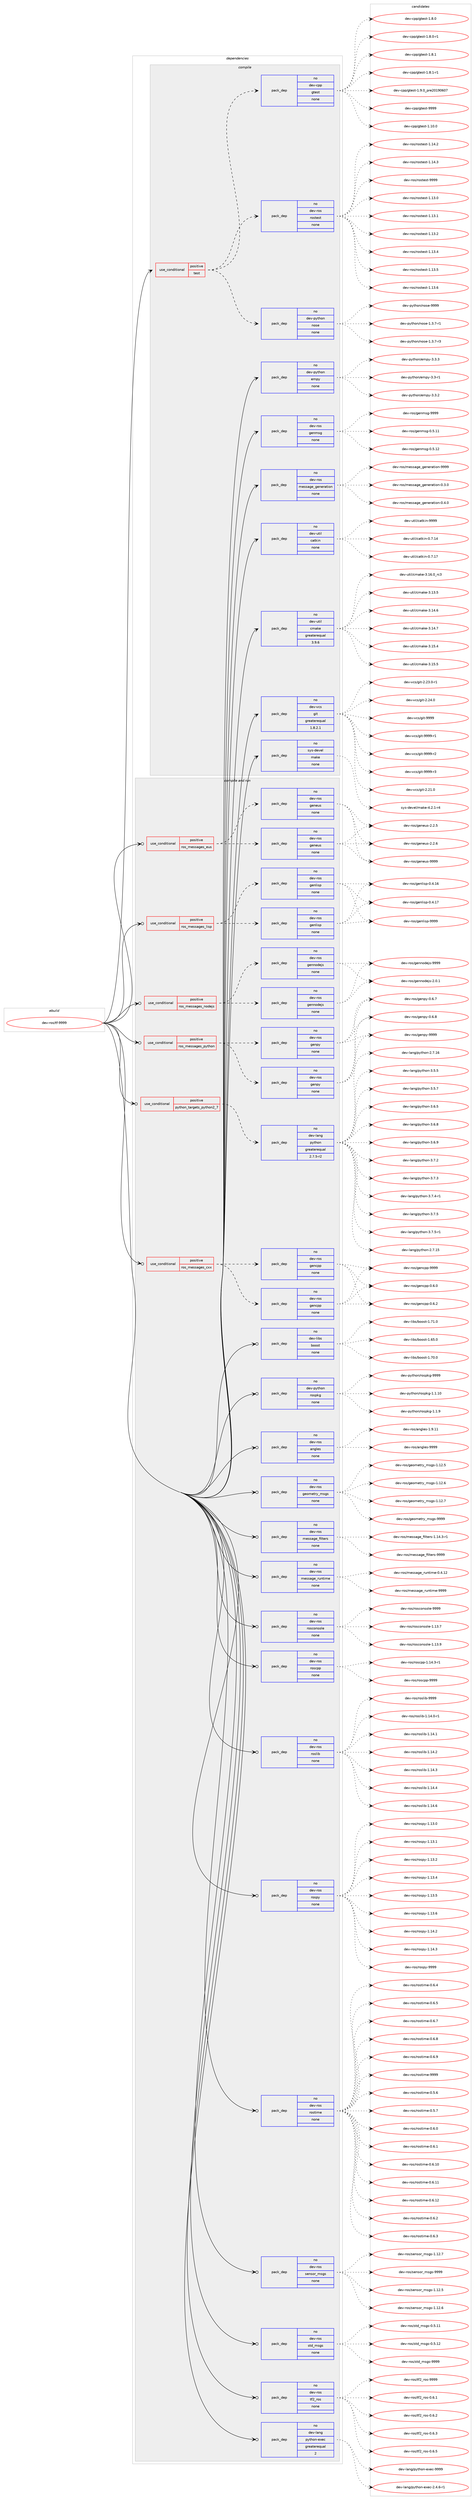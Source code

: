 digraph prolog {

# *************
# Graph options
# *************

newrank=true;
concentrate=true;
compound=true;
graph [rankdir=LR,fontname=Helvetica,fontsize=10,ranksep=1.5];#, ranksep=2.5, nodesep=0.2];
edge  [arrowhead=vee];
node  [fontname=Helvetica,fontsize=10];

# **********
# The ebuild
# **********

subgraph cluster_leftcol {
color=gray;
rank=same;
label=<<i>ebuild</i>>;
id [label="dev-ros/tf-9999", color=red, width=4, href="../dev-ros/tf-9999.svg"];
}

# ****************
# The dependencies
# ****************

subgraph cluster_midcol {
color=gray;
label=<<i>dependencies</i>>;
subgraph cluster_compile {
fillcolor="#eeeeee";
style=filled;
label=<<i>compile</i>>;
subgraph cond156182 {
dependency670757 [label=<<TABLE BORDER="0" CELLBORDER="1" CELLSPACING="0" CELLPADDING="4"><TR><TD ROWSPAN="3" CELLPADDING="10">use_conditional</TD></TR><TR><TD>positive</TD></TR><TR><TD>test</TD></TR></TABLE>>, shape=none, color=red];
subgraph pack502669 {
dependency670758 [label=<<TABLE BORDER="0" CELLBORDER="1" CELLSPACING="0" CELLPADDING="4" WIDTH="220"><TR><TD ROWSPAN="6" CELLPADDING="30">pack_dep</TD></TR><TR><TD WIDTH="110">no</TD></TR><TR><TD>dev-ros</TD></TR><TR><TD>rostest</TD></TR><TR><TD>none</TD></TR><TR><TD></TD></TR></TABLE>>, shape=none, color=blue];
}
dependency670757:e -> dependency670758:w [weight=20,style="dashed",arrowhead="vee"];
subgraph pack502670 {
dependency670759 [label=<<TABLE BORDER="0" CELLBORDER="1" CELLSPACING="0" CELLPADDING="4" WIDTH="220"><TR><TD ROWSPAN="6" CELLPADDING="30">pack_dep</TD></TR><TR><TD WIDTH="110">no</TD></TR><TR><TD>dev-cpp</TD></TR><TR><TD>gtest</TD></TR><TR><TD>none</TD></TR><TR><TD></TD></TR></TABLE>>, shape=none, color=blue];
}
dependency670757:e -> dependency670759:w [weight=20,style="dashed",arrowhead="vee"];
subgraph pack502671 {
dependency670760 [label=<<TABLE BORDER="0" CELLBORDER="1" CELLSPACING="0" CELLPADDING="4" WIDTH="220"><TR><TD ROWSPAN="6" CELLPADDING="30">pack_dep</TD></TR><TR><TD WIDTH="110">no</TD></TR><TR><TD>dev-python</TD></TR><TR><TD>nose</TD></TR><TR><TD>none</TD></TR><TR><TD></TD></TR></TABLE>>, shape=none, color=blue];
}
dependency670757:e -> dependency670760:w [weight=20,style="dashed",arrowhead="vee"];
}
id:e -> dependency670757:w [weight=20,style="solid",arrowhead="vee"];
subgraph pack502672 {
dependency670761 [label=<<TABLE BORDER="0" CELLBORDER="1" CELLSPACING="0" CELLPADDING="4" WIDTH="220"><TR><TD ROWSPAN="6" CELLPADDING="30">pack_dep</TD></TR><TR><TD WIDTH="110">no</TD></TR><TR><TD>dev-python</TD></TR><TR><TD>empy</TD></TR><TR><TD>none</TD></TR><TR><TD></TD></TR></TABLE>>, shape=none, color=blue];
}
id:e -> dependency670761:w [weight=20,style="solid",arrowhead="vee"];
subgraph pack502673 {
dependency670762 [label=<<TABLE BORDER="0" CELLBORDER="1" CELLSPACING="0" CELLPADDING="4" WIDTH="220"><TR><TD ROWSPAN="6" CELLPADDING="30">pack_dep</TD></TR><TR><TD WIDTH="110">no</TD></TR><TR><TD>dev-ros</TD></TR><TR><TD>genmsg</TD></TR><TR><TD>none</TD></TR><TR><TD></TD></TR></TABLE>>, shape=none, color=blue];
}
id:e -> dependency670762:w [weight=20,style="solid",arrowhead="vee"];
subgraph pack502674 {
dependency670763 [label=<<TABLE BORDER="0" CELLBORDER="1" CELLSPACING="0" CELLPADDING="4" WIDTH="220"><TR><TD ROWSPAN="6" CELLPADDING="30">pack_dep</TD></TR><TR><TD WIDTH="110">no</TD></TR><TR><TD>dev-ros</TD></TR><TR><TD>message_generation</TD></TR><TR><TD>none</TD></TR><TR><TD></TD></TR></TABLE>>, shape=none, color=blue];
}
id:e -> dependency670763:w [weight=20,style="solid",arrowhead="vee"];
subgraph pack502675 {
dependency670764 [label=<<TABLE BORDER="0" CELLBORDER="1" CELLSPACING="0" CELLPADDING="4" WIDTH="220"><TR><TD ROWSPAN="6" CELLPADDING="30">pack_dep</TD></TR><TR><TD WIDTH="110">no</TD></TR><TR><TD>dev-util</TD></TR><TR><TD>catkin</TD></TR><TR><TD>none</TD></TR><TR><TD></TD></TR></TABLE>>, shape=none, color=blue];
}
id:e -> dependency670764:w [weight=20,style="solid",arrowhead="vee"];
subgraph pack502676 {
dependency670765 [label=<<TABLE BORDER="0" CELLBORDER="1" CELLSPACING="0" CELLPADDING="4" WIDTH="220"><TR><TD ROWSPAN="6" CELLPADDING="30">pack_dep</TD></TR><TR><TD WIDTH="110">no</TD></TR><TR><TD>dev-util</TD></TR><TR><TD>cmake</TD></TR><TR><TD>greaterequal</TD></TR><TR><TD>3.9.6</TD></TR></TABLE>>, shape=none, color=blue];
}
id:e -> dependency670765:w [weight=20,style="solid",arrowhead="vee"];
subgraph pack502677 {
dependency670766 [label=<<TABLE BORDER="0" CELLBORDER="1" CELLSPACING="0" CELLPADDING="4" WIDTH="220"><TR><TD ROWSPAN="6" CELLPADDING="30">pack_dep</TD></TR><TR><TD WIDTH="110">no</TD></TR><TR><TD>dev-vcs</TD></TR><TR><TD>git</TD></TR><TR><TD>greaterequal</TD></TR><TR><TD>1.8.2.1</TD></TR></TABLE>>, shape=none, color=blue];
}
id:e -> dependency670766:w [weight=20,style="solid",arrowhead="vee"];
subgraph pack502678 {
dependency670767 [label=<<TABLE BORDER="0" CELLBORDER="1" CELLSPACING="0" CELLPADDING="4" WIDTH="220"><TR><TD ROWSPAN="6" CELLPADDING="30">pack_dep</TD></TR><TR><TD WIDTH="110">no</TD></TR><TR><TD>sys-devel</TD></TR><TR><TD>make</TD></TR><TR><TD>none</TD></TR><TR><TD></TD></TR></TABLE>>, shape=none, color=blue];
}
id:e -> dependency670767:w [weight=20,style="solid",arrowhead="vee"];
}
subgraph cluster_compileandrun {
fillcolor="#eeeeee";
style=filled;
label=<<i>compile and run</i>>;
subgraph cond156183 {
dependency670768 [label=<<TABLE BORDER="0" CELLBORDER="1" CELLSPACING="0" CELLPADDING="4"><TR><TD ROWSPAN="3" CELLPADDING="10">use_conditional</TD></TR><TR><TD>positive</TD></TR><TR><TD>python_targets_python2_7</TD></TR></TABLE>>, shape=none, color=red];
subgraph pack502679 {
dependency670769 [label=<<TABLE BORDER="0" CELLBORDER="1" CELLSPACING="0" CELLPADDING="4" WIDTH="220"><TR><TD ROWSPAN="6" CELLPADDING="30">pack_dep</TD></TR><TR><TD WIDTH="110">no</TD></TR><TR><TD>dev-lang</TD></TR><TR><TD>python</TD></TR><TR><TD>greaterequal</TD></TR><TR><TD>2.7.5-r2</TD></TR></TABLE>>, shape=none, color=blue];
}
dependency670768:e -> dependency670769:w [weight=20,style="dashed",arrowhead="vee"];
}
id:e -> dependency670768:w [weight=20,style="solid",arrowhead="odotvee"];
subgraph cond156184 {
dependency670770 [label=<<TABLE BORDER="0" CELLBORDER="1" CELLSPACING="0" CELLPADDING="4"><TR><TD ROWSPAN="3" CELLPADDING="10">use_conditional</TD></TR><TR><TD>positive</TD></TR><TR><TD>ros_messages_cxx</TD></TR></TABLE>>, shape=none, color=red];
subgraph pack502680 {
dependency670771 [label=<<TABLE BORDER="0" CELLBORDER="1" CELLSPACING="0" CELLPADDING="4" WIDTH="220"><TR><TD ROWSPAN="6" CELLPADDING="30">pack_dep</TD></TR><TR><TD WIDTH="110">no</TD></TR><TR><TD>dev-ros</TD></TR><TR><TD>gencpp</TD></TR><TR><TD>none</TD></TR><TR><TD></TD></TR></TABLE>>, shape=none, color=blue];
}
dependency670770:e -> dependency670771:w [weight=20,style="dashed",arrowhead="vee"];
subgraph pack502681 {
dependency670772 [label=<<TABLE BORDER="0" CELLBORDER="1" CELLSPACING="0" CELLPADDING="4" WIDTH="220"><TR><TD ROWSPAN="6" CELLPADDING="30">pack_dep</TD></TR><TR><TD WIDTH="110">no</TD></TR><TR><TD>dev-ros</TD></TR><TR><TD>gencpp</TD></TR><TR><TD>none</TD></TR><TR><TD></TD></TR></TABLE>>, shape=none, color=blue];
}
dependency670770:e -> dependency670772:w [weight=20,style="dashed",arrowhead="vee"];
}
id:e -> dependency670770:w [weight=20,style="solid",arrowhead="odotvee"];
subgraph cond156185 {
dependency670773 [label=<<TABLE BORDER="0" CELLBORDER="1" CELLSPACING="0" CELLPADDING="4"><TR><TD ROWSPAN="3" CELLPADDING="10">use_conditional</TD></TR><TR><TD>positive</TD></TR><TR><TD>ros_messages_eus</TD></TR></TABLE>>, shape=none, color=red];
subgraph pack502682 {
dependency670774 [label=<<TABLE BORDER="0" CELLBORDER="1" CELLSPACING="0" CELLPADDING="4" WIDTH="220"><TR><TD ROWSPAN="6" CELLPADDING="30">pack_dep</TD></TR><TR><TD WIDTH="110">no</TD></TR><TR><TD>dev-ros</TD></TR><TR><TD>geneus</TD></TR><TR><TD>none</TD></TR><TR><TD></TD></TR></TABLE>>, shape=none, color=blue];
}
dependency670773:e -> dependency670774:w [weight=20,style="dashed",arrowhead="vee"];
subgraph pack502683 {
dependency670775 [label=<<TABLE BORDER="0" CELLBORDER="1" CELLSPACING="0" CELLPADDING="4" WIDTH="220"><TR><TD ROWSPAN="6" CELLPADDING="30">pack_dep</TD></TR><TR><TD WIDTH="110">no</TD></TR><TR><TD>dev-ros</TD></TR><TR><TD>geneus</TD></TR><TR><TD>none</TD></TR><TR><TD></TD></TR></TABLE>>, shape=none, color=blue];
}
dependency670773:e -> dependency670775:w [weight=20,style="dashed",arrowhead="vee"];
}
id:e -> dependency670773:w [weight=20,style="solid",arrowhead="odotvee"];
subgraph cond156186 {
dependency670776 [label=<<TABLE BORDER="0" CELLBORDER="1" CELLSPACING="0" CELLPADDING="4"><TR><TD ROWSPAN="3" CELLPADDING="10">use_conditional</TD></TR><TR><TD>positive</TD></TR><TR><TD>ros_messages_lisp</TD></TR></TABLE>>, shape=none, color=red];
subgraph pack502684 {
dependency670777 [label=<<TABLE BORDER="0" CELLBORDER="1" CELLSPACING="0" CELLPADDING="4" WIDTH="220"><TR><TD ROWSPAN="6" CELLPADDING="30">pack_dep</TD></TR><TR><TD WIDTH="110">no</TD></TR><TR><TD>dev-ros</TD></TR><TR><TD>genlisp</TD></TR><TR><TD>none</TD></TR><TR><TD></TD></TR></TABLE>>, shape=none, color=blue];
}
dependency670776:e -> dependency670777:w [weight=20,style="dashed",arrowhead="vee"];
subgraph pack502685 {
dependency670778 [label=<<TABLE BORDER="0" CELLBORDER="1" CELLSPACING="0" CELLPADDING="4" WIDTH="220"><TR><TD ROWSPAN="6" CELLPADDING="30">pack_dep</TD></TR><TR><TD WIDTH="110">no</TD></TR><TR><TD>dev-ros</TD></TR><TR><TD>genlisp</TD></TR><TR><TD>none</TD></TR><TR><TD></TD></TR></TABLE>>, shape=none, color=blue];
}
dependency670776:e -> dependency670778:w [weight=20,style="dashed",arrowhead="vee"];
}
id:e -> dependency670776:w [weight=20,style="solid",arrowhead="odotvee"];
subgraph cond156187 {
dependency670779 [label=<<TABLE BORDER="0" CELLBORDER="1" CELLSPACING="0" CELLPADDING="4"><TR><TD ROWSPAN="3" CELLPADDING="10">use_conditional</TD></TR><TR><TD>positive</TD></TR><TR><TD>ros_messages_nodejs</TD></TR></TABLE>>, shape=none, color=red];
subgraph pack502686 {
dependency670780 [label=<<TABLE BORDER="0" CELLBORDER="1" CELLSPACING="0" CELLPADDING="4" WIDTH="220"><TR><TD ROWSPAN="6" CELLPADDING="30">pack_dep</TD></TR><TR><TD WIDTH="110">no</TD></TR><TR><TD>dev-ros</TD></TR><TR><TD>gennodejs</TD></TR><TR><TD>none</TD></TR><TR><TD></TD></TR></TABLE>>, shape=none, color=blue];
}
dependency670779:e -> dependency670780:w [weight=20,style="dashed",arrowhead="vee"];
subgraph pack502687 {
dependency670781 [label=<<TABLE BORDER="0" CELLBORDER="1" CELLSPACING="0" CELLPADDING="4" WIDTH="220"><TR><TD ROWSPAN="6" CELLPADDING="30">pack_dep</TD></TR><TR><TD WIDTH="110">no</TD></TR><TR><TD>dev-ros</TD></TR><TR><TD>gennodejs</TD></TR><TR><TD>none</TD></TR><TR><TD></TD></TR></TABLE>>, shape=none, color=blue];
}
dependency670779:e -> dependency670781:w [weight=20,style="dashed",arrowhead="vee"];
}
id:e -> dependency670779:w [weight=20,style="solid",arrowhead="odotvee"];
subgraph cond156188 {
dependency670782 [label=<<TABLE BORDER="0" CELLBORDER="1" CELLSPACING="0" CELLPADDING="4"><TR><TD ROWSPAN="3" CELLPADDING="10">use_conditional</TD></TR><TR><TD>positive</TD></TR><TR><TD>ros_messages_python</TD></TR></TABLE>>, shape=none, color=red];
subgraph pack502688 {
dependency670783 [label=<<TABLE BORDER="0" CELLBORDER="1" CELLSPACING="0" CELLPADDING="4" WIDTH="220"><TR><TD ROWSPAN="6" CELLPADDING="30">pack_dep</TD></TR><TR><TD WIDTH="110">no</TD></TR><TR><TD>dev-ros</TD></TR><TR><TD>genpy</TD></TR><TR><TD>none</TD></TR><TR><TD></TD></TR></TABLE>>, shape=none, color=blue];
}
dependency670782:e -> dependency670783:w [weight=20,style="dashed",arrowhead="vee"];
subgraph pack502689 {
dependency670784 [label=<<TABLE BORDER="0" CELLBORDER="1" CELLSPACING="0" CELLPADDING="4" WIDTH="220"><TR><TD ROWSPAN="6" CELLPADDING="30">pack_dep</TD></TR><TR><TD WIDTH="110">no</TD></TR><TR><TD>dev-ros</TD></TR><TR><TD>genpy</TD></TR><TR><TD>none</TD></TR><TR><TD></TD></TR></TABLE>>, shape=none, color=blue];
}
dependency670782:e -> dependency670784:w [weight=20,style="dashed",arrowhead="vee"];
}
id:e -> dependency670782:w [weight=20,style="solid",arrowhead="odotvee"];
subgraph pack502690 {
dependency670785 [label=<<TABLE BORDER="0" CELLBORDER="1" CELLSPACING="0" CELLPADDING="4" WIDTH="220"><TR><TD ROWSPAN="6" CELLPADDING="30">pack_dep</TD></TR><TR><TD WIDTH="110">no</TD></TR><TR><TD>dev-lang</TD></TR><TR><TD>python-exec</TD></TR><TR><TD>greaterequal</TD></TR><TR><TD>2</TD></TR></TABLE>>, shape=none, color=blue];
}
id:e -> dependency670785:w [weight=20,style="solid",arrowhead="odotvee"];
subgraph pack502691 {
dependency670786 [label=<<TABLE BORDER="0" CELLBORDER="1" CELLSPACING="0" CELLPADDING="4" WIDTH="220"><TR><TD ROWSPAN="6" CELLPADDING="30">pack_dep</TD></TR><TR><TD WIDTH="110">no</TD></TR><TR><TD>dev-libs</TD></TR><TR><TD>boost</TD></TR><TR><TD>none</TD></TR><TR><TD></TD></TR></TABLE>>, shape=none, color=blue];
}
id:e -> dependency670786:w [weight=20,style="solid",arrowhead="odotvee"];
subgraph pack502692 {
dependency670787 [label=<<TABLE BORDER="0" CELLBORDER="1" CELLSPACING="0" CELLPADDING="4" WIDTH="220"><TR><TD ROWSPAN="6" CELLPADDING="30">pack_dep</TD></TR><TR><TD WIDTH="110">no</TD></TR><TR><TD>dev-python</TD></TR><TR><TD>rospkg</TD></TR><TR><TD>none</TD></TR><TR><TD></TD></TR></TABLE>>, shape=none, color=blue];
}
id:e -> dependency670787:w [weight=20,style="solid",arrowhead="odotvee"];
subgraph pack502693 {
dependency670788 [label=<<TABLE BORDER="0" CELLBORDER="1" CELLSPACING="0" CELLPADDING="4" WIDTH="220"><TR><TD ROWSPAN="6" CELLPADDING="30">pack_dep</TD></TR><TR><TD WIDTH="110">no</TD></TR><TR><TD>dev-ros</TD></TR><TR><TD>angles</TD></TR><TR><TD>none</TD></TR><TR><TD></TD></TR></TABLE>>, shape=none, color=blue];
}
id:e -> dependency670788:w [weight=20,style="solid",arrowhead="odotvee"];
subgraph pack502694 {
dependency670789 [label=<<TABLE BORDER="0" CELLBORDER="1" CELLSPACING="0" CELLPADDING="4" WIDTH="220"><TR><TD ROWSPAN="6" CELLPADDING="30">pack_dep</TD></TR><TR><TD WIDTH="110">no</TD></TR><TR><TD>dev-ros</TD></TR><TR><TD>geometry_msgs</TD></TR><TR><TD>none</TD></TR><TR><TD></TD></TR></TABLE>>, shape=none, color=blue];
}
id:e -> dependency670789:w [weight=20,style="solid",arrowhead="odotvee"];
subgraph pack502695 {
dependency670790 [label=<<TABLE BORDER="0" CELLBORDER="1" CELLSPACING="0" CELLPADDING="4" WIDTH="220"><TR><TD ROWSPAN="6" CELLPADDING="30">pack_dep</TD></TR><TR><TD WIDTH="110">no</TD></TR><TR><TD>dev-ros</TD></TR><TR><TD>message_filters</TD></TR><TR><TD>none</TD></TR><TR><TD></TD></TR></TABLE>>, shape=none, color=blue];
}
id:e -> dependency670790:w [weight=20,style="solid",arrowhead="odotvee"];
subgraph pack502696 {
dependency670791 [label=<<TABLE BORDER="0" CELLBORDER="1" CELLSPACING="0" CELLPADDING="4" WIDTH="220"><TR><TD ROWSPAN="6" CELLPADDING="30">pack_dep</TD></TR><TR><TD WIDTH="110">no</TD></TR><TR><TD>dev-ros</TD></TR><TR><TD>message_runtime</TD></TR><TR><TD>none</TD></TR><TR><TD></TD></TR></TABLE>>, shape=none, color=blue];
}
id:e -> dependency670791:w [weight=20,style="solid",arrowhead="odotvee"];
subgraph pack502697 {
dependency670792 [label=<<TABLE BORDER="0" CELLBORDER="1" CELLSPACING="0" CELLPADDING="4" WIDTH="220"><TR><TD ROWSPAN="6" CELLPADDING="30">pack_dep</TD></TR><TR><TD WIDTH="110">no</TD></TR><TR><TD>dev-ros</TD></TR><TR><TD>rosconsole</TD></TR><TR><TD>none</TD></TR><TR><TD></TD></TR></TABLE>>, shape=none, color=blue];
}
id:e -> dependency670792:w [weight=20,style="solid",arrowhead="odotvee"];
subgraph pack502698 {
dependency670793 [label=<<TABLE BORDER="0" CELLBORDER="1" CELLSPACING="0" CELLPADDING="4" WIDTH="220"><TR><TD ROWSPAN="6" CELLPADDING="30">pack_dep</TD></TR><TR><TD WIDTH="110">no</TD></TR><TR><TD>dev-ros</TD></TR><TR><TD>roscpp</TD></TR><TR><TD>none</TD></TR><TR><TD></TD></TR></TABLE>>, shape=none, color=blue];
}
id:e -> dependency670793:w [weight=20,style="solid",arrowhead="odotvee"];
subgraph pack502699 {
dependency670794 [label=<<TABLE BORDER="0" CELLBORDER="1" CELLSPACING="0" CELLPADDING="4" WIDTH="220"><TR><TD ROWSPAN="6" CELLPADDING="30">pack_dep</TD></TR><TR><TD WIDTH="110">no</TD></TR><TR><TD>dev-ros</TD></TR><TR><TD>roslib</TD></TR><TR><TD>none</TD></TR><TR><TD></TD></TR></TABLE>>, shape=none, color=blue];
}
id:e -> dependency670794:w [weight=20,style="solid",arrowhead="odotvee"];
subgraph pack502700 {
dependency670795 [label=<<TABLE BORDER="0" CELLBORDER="1" CELLSPACING="0" CELLPADDING="4" WIDTH="220"><TR><TD ROWSPAN="6" CELLPADDING="30">pack_dep</TD></TR><TR><TD WIDTH="110">no</TD></TR><TR><TD>dev-ros</TD></TR><TR><TD>rospy</TD></TR><TR><TD>none</TD></TR><TR><TD></TD></TR></TABLE>>, shape=none, color=blue];
}
id:e -> dependency670795:w [weight=20,style="solid",arrowhead="odotvee"];
subgraph pack502701 {
dependency670796 [label=<<TABLE BORDER="0" CELLBORDER="1" CELLSPACING="0" CELLPADDING="4" WIDTH="220"><TR><TD ROWSPAN="6" CELLPADDING="30">pack_dep</TD></TR><TR><TD WIDTH="110">no</TD></TR><TR><TD>dev-ros</TD></TR><TR><TD>rostime</TD></TR><TR><TD>none</TD></TR><TR><TD></TD></TR></TABLE>>, shape=none, color=blue];
}
id:e -> dependency670796:w [weight=20,style="solid",arrowhead="odotvee"];
subgraph pack502702 {
dependency670797 [label=<<TABLE BORDER="0" CELLBORDER="1" CELLSPACING="0" CELLPADDING="4" WIDTH="220"><TR><TD ROWSPAN="6" CELLPADDING="30">pack_dep</TD></TR><TR><TD WIDTH="110">no</TD></TR><TR><TD>dev-ros</TD></TR><TR><TD>sensor_msgs</TD></TR><TR><TD>none</TD></TR><TR><TD></TD></TR></TABLE>>, shape=none, color=blue];
}
id:e -> dependency670797:w [weight=20,style="solid",arrowhead="odotvee"];
subgraph pack502703 {
dependency670798 [label=<<TABLE BORDER="0" CELLBORDER="1" CELLSPACING="0" CELLPADDING="4" WIDTH="220"><TR><TD ROWSPAN="6" CELLPADDING="30">pack_dep</TD></TR><TR><TD WIDTH="110">no</TD></TR><TR><TD>dev-ros</TD></TR><TR><TD>std_msgs</TD></TR><TR><TD>none</TD></TR><TR><TD></TD></TR></TABLE>>, shape=none, color=blue];
}
id:e -> dependency670798:w [weight=20,style="solid",arrowhead="odotvee"];
subgraph pack502704 {
dependency670799 [label=<<TABLE BORDER="0" CELLBORDER="1" CELLSPACING="0" CELLPADDING="4" WIDTH="220"><TR><TD ROWSPAN="6" CELLPADDING="30">pack_dep</TD></TR><TR><TD WIDTH="110">no</TD></TR><TR><TD>dev-ros</TD></TR><TR><TD>tf2_ros</TD></TR><TR><TD>none</TD></TR><TR><TD></TD></TR></TABLE>>, shape=none, color=blue];
}
id:e -> dependency670799:w [weight=20,style="solid",arrowhead="odotvee"];
}
subgraph cluster_run {
fillcolor="#eeeeee";
style=filled;
label=<<i>run</i>>;
}
}

# **************
# The candidates
# **************

subgraph cluster_choices {
rank=same;
color=gray;
label=<<i>candidates</i>>;

subgraph choice502669 {
color=black;
nodesep=1;
choice100101118451141111154711411111511610111511645494649514648 [label="dev-ros/rostest-1.13.0", color=red, width=4,href="../dev-ros/rostest-1.13.0.svg"];
choice100101118451141111154711411111511610111511645494649514649 [label="dev-ros/rostest-1.13.1", color=red, width=4,href="../dev-ros/rostest-1.13.1.svg"];
choice100101118451141111154711411111511610111511645494649514650 [label="dev-ros/rostest-1.13.2", color=red, width=4,href="../dev-ros/rostest-1.13.2.svg"];
choice100101118451141111154711411111511610111511645494649514652 [label="dev-ros/rostest-1.13.4", color=red, width=4,href="../dev-ros/rostest-1.13.4.svg"];
choice100101118451141111154711411111511610111511645494649514653 [label="dev-ros/rostest-1.13.5", color=red, width=4,href="../dev-ros/rostest-1.13.5.svg"];
choice100101118451141111154711411111511610111511645494649514654 [label="dev-ros/rostest-1.13.6", color=red, width=4,href="../dev-ros/rostest-1.13.6.svg"];
choice100101118451141111154711411111511610111511645494649524650 [label="dev-ros/rostest-1.14.2", color=red, width=4,href="../dev-ros/rostest-1.14.2.svg"];
choice100101118451141111154711411111511610111511645494649524651 [label="dev-ros/rostest-1.14.3", color=red, width=4,href="../dev-ros/rostest-1.14.3.svg"];
choice10010111845114111115471141111151161011151164557575757 [label="dev-ros/rostest-9999", color=red, width=4,href="../dev-ros/rostest-9999.svg"];
dependency670758:e -> choice100101118451141111154711411111511610111511645494649514648:w [style=dotted,weight="100"];
dependency670758:e -> choice100101118451141111154711411111511610111511645494649514649:w [style=dotted,weight="100"];
dependency670758:e -> choice100101118451141111154711411111511610111511645494649514650:w [style=dotted,weight="100"];
dependency670758:e -> choice100101118451141111154711411111511610111511645494649514652:w [style=dotted,weight="100"];
dependency670758:e -> choice100101118451141111154711411111511610111511645494649514653:w [style=dotted,weight="100"];
dependency670758:e -> choice100101118451141111154711411111511610111511645494649514654:w [style=dotted,weight="100"];
dependency670758:e -> choice100101118451141111154711411111511610111511645494649524650:w [style=dotted,weight="100"];
dependency670758:e -> choice100101118451141111154711411111511610111511645494649524651:w [style=dotted,weight="100"];
dependency670758:e -> choice10010111845114111115471141111151161011151164557575757:w [style=dotted,weight="100"];
}
subgraph choice502670 {
color=black;
nodesep=1;
choice10010111845991121124710311610111511645494649484648 [label="dev-cpp/gtest-1.10.0", color=red, width=4,href="../dev-cpp/gtest-1.10.0.svg"];
choice100101118459911211247103116101115116454946564648 [label="dev-cpp/gtest-1.8.0", color=red, width=4,href="../dev-cpp/gtest-1.8.0.svg"];
choice1001011184599112112471031161011151164549465646484511449 [label="dev-cpp/gtest-1.8.0-r1", color=red, width=4,href="../dev-cpp/gtest-1.8.0-r1.svg"];
choice100101118459911211247103116101115116454946564649 [label="dev-cpp/gtest-1.8.1", color=red, width=4,href="../dev-cpp/gtest-1.8.1.svg"];
choice1001011184599112112471031161011151164549465646494511449 [label="dev-cpp/gtest-1.8.1-r1", color=red, width=4,href="../dev-cpp/gtest-1.8.1-r1.svg"];
choice100101118459911211247103116101115116454946574648951121141015048495748544855 [label="dev-cpp/gtest-1.9.0_pre20190607", color=red, width=4,href="../dev-cpp/gtest-1.9.0_pre20190607.svg"];
choice1001011184599112112471031161011151164557575757 [label="dev-cpp/gtest-9999", color=red, width=4,href="../dev-cpp/gtest-9999.svg"];
dependency670759:e -> choice10010111845991121124710311610111511645494649484648:w [style=dotted,weight="100"];
dependency670759:e -> choice100101118459911211247103116101115116454946564648:w [style=dotted,weight="100"];
dependency670759:e -> choice1001011184599112112471031161011151164549465646484511449:w [style=dotted,weight="100"];
dependency670759:e -> choice100101118459911211247103116101115116454946564649:w [style=dotted,weight="100"];
dependency670759:e -> choice1001011184599112112471031161011151164549465646494511449:w [style=dotted,weight="100"];
dependency670759:e -> choice100101118459911211247103116101115116454946574648951121141015048495748544855:w [style=dotted,weight="100"];
dependency670759:e -> choice1001011184599112112471031161011151164557575757:w [style=dotted,weight="100"];
}
subgraph choice502671 {
color=black;
nodesep=1;
choice10010111845112121116104111110471101111151014549465146554511449 [label="dev-python/nose-1.3.7-r1", color=red, width=4,href="../dev-python/nose-1.3.7-r1.svg"];
choice10010111845112121116104111110471101111151014549465146554511451 [label="dev-python/nose-1.3.7-r3", color=red, width=4,href="../dev-python/nose-1.3.7-r3.svg"];
choice10010111845112121116104111110471101111151014557575757 [label="dev-python/nose-9999", color=red, width=4,href="../dev-python/nose-9999.svg"];
dependency670760:e -> choice10010111845112121116104111110471101111151014549465146554511449:w [style=dotted,weight="100"];
dependency670760:e -> choice10010111845112121116104111110471101111151014549465146554511451:w [style=dotted,weight="100"];
dependency670760:e -> choice10010111845112121116104111110471101111151014557575757:w [style=dotted,weight="100"];
}
subgraph choice502672 {
color=black;
nodesep=1;
choice1001011184511212111610411111047101109112121455146514511449 [label="dev-python/empy-3.3-r1", color=red, width=4,href="../dev-python/empy-3.3-r1.svg"];
choice1001011184511212111610411111047101109112121455146514650 [label="dev-python/empy-3.3.2", color=red, width=4,href="../dev-python/empy-3.3.2.svg"];
choice1001011184511212111610411111047101109112121455146514651 [label="dev-python/empy-3.3.3", color=red, width=4,href="../dev-python/empy-3.3.3.svg"];
dependency670761:e -> choice1001011184511212111610411111047101109112121455146514511449:w [style=dotted,weight="100"];
dependency670761:e -> choice1001011184511212111610411111047101109112121455146514650:w [style=dotted,weight="100"];
dependency670761:e -> choice1001011184511212111610411111047101109112121455146514651:w [style=dotted,weight="100"];
}
subgraph choice502673 {
color=black;
nodesep=1;
choice100101118451141111154710310111010911510345484653464949 [label="dev-ros/genmsg-0.5.11", color=red, width=4,href="../dev-ros/genmsg-0.5.11.svg"];
choice100101118451141111154710310111010911510345484653464950 [label="dev-ros/genmsg-0.5.12", color=red, width=4,href="../dev-ros/genmsg-0.5.12.svg"];
choice10010111845114111115471031011101091151034557575757 [label="dev-ros/genmsg-9999", color=red, width=4,href="../dev-ros/genmsg-9999.svg"];
dependency670762:e -> choice100101118451141111154710310111010911510345484653464949:w [style=dotted,weight="100"];
dependency670762:e -> choice100101118451141111154710310111010911510345484653464950:w [style=dotted,weight="100"];
dependency670762:e -> choice10010111845114111115471031011101091151034557575757:w [style=dotted,weight="100"];
}
subgraph choice502674 {
color=black;
nodesep=1;
choice1001011184511411111547109101115115971031019510310111010111497116105111110454846514648 [label="dev-ros/message_generation-0.3.0", color=red, width=4,href="../dev-ros/message_generation-0.3.0.svg"];
choice1001011184511411111547109101115115971031019510310111010111497116105111110454846524648 [label="dev-ros/message_generation-0.4.0", color=red, width=4,href="../dev-ros/message_generation-0.4.0.svg"];
choice10010111845114111115471091011151159710310195103101110101114971161051111104557575757 [label="dev-ros/message_generation-9999", color=red, width=4,href="../dev-ros/message_generation-9999.svg"];
dependency670763:e -> choice1001011184511411111547109101115115971031019510310111010111497116105111110454846514648:w [style=dotted,weight="100"];
dependency670763:e -> choice1001011184511411111547109101115115971031019510310111010111497116105111110454846524648:w [style=dotted,weight="100"];
dependency670763:e -> choice10010111845114111115471091011151159710310195103101110101114971161051111104557575757:w [style=dotted,weight="100"];
}
subgraph choice502675 {
color=black;
nodesep=1;
choice1001011184511711610510847999711610710511045484655464952 [label="dev-util/catkin-0.7.14", color=red, width=4,href="../dev-util/catkin-0.7.14.svg"];
choice1001011184511711610510847999711610710511045484655464955 [label="dev-util/catkin-0.7.17", color=red, width=4,href="../dev-util/catkin-0.7.17.svg"];
choice100101118451171161051084799971161071051104557575757 [label="dev-util/catkin-9999", color=red, width=4,href="../dev-util/catkin-9999.svg"];
dependency670764:e -> choice1001011184511711610510847999711610710511045484655464952:w [style=dotted,weight="100"];
dependency670764:e -> choice1001011184511711610510847999711610710511045484655464955:w [style=dotted,weight="100"];
dependency670764:e -> choice100101118451171161051084799971161071051104557575757:w [style=dotted,weight="100"];
}
subgraph choice502676 {
color=black;
nodesep=1;
choice1001011184511711610510847991099710710145514649514653 [label="dev-util/cmake-3.13.5", color=red, width=4,href="../dev-util/cmake-3.13.5.svg"];
choice1001011184511711610510847991099710710145514649524654 [label="dev-util/cmake-3.14.6", color=red, width=4,href="../dev-util/cmake-3.14.6.svg"];
choice1001011184511711610510847991099710710145514649524655 [label="dev-util/cmake-3.14.7", color=red, width=4,href="../dev-util/cmake-3.14.7.svg"];
choice1001011184511711610510847991099710710145514649534652 [label="dev-util/cmake-3.15.4", color=red, width=4,href="../dev-util/cmake-3.15.4.svg"];
choice1001011184511711610510847991099710710145514649534653 [label="dev-util/cmake-3.15.5", color=red, width=4,href="../dev-util/cmake-3.15.5.svg"];
choice1001011184511711610510847991099710710145514649544648951149951 [label="dev-util/cmake-3.16.0_rc3", color=red, width=4,href="../dev-util/cmake-3.16.0_rc3.svg"];
dependency670765:e -> choice1001011184511711610510847991099710710145514649514653:w [style=dotted,weight="100"];
dependency670765:e -> choice1001011184511711610510847991099710710145514649524654:w [style=dotted,weight="100"];
dependency670765:e -> choice1001011184511711610510847991099710710145514649524655:w [style=dotted,weight="100"];
dependency670765:e -> choice1001011184511711610510847991099710710145514649534652:w [style=dotted,weight="100"];
dependency670765:e -> choice1001011184511711610510847991099710710145514649534653:w [style=dotted,weight="100"];
dependency670765:e -> choice1001011184511711610510847991099710710145514649544648951149951:w [style=dotted,weight="100"];
}
subgraph choice502677 {
color=black;
nodesep=1;
choice10010111845118991154710310511645504650494648 [label="dev-vcs/git-2.21.0", color=red, width=4,href="../dev-vcs/git-2.21.0.svg"];
choice100101118451189911547103105116455046505146484511449 [label="dev-vcs/git-2.23.0-r1", color=red, width=4,href="../dev-vcs/git-2.23.0-r1.svg"];
choice10010111845118991154710310511645504650524648 [label="dev-vcs/git-2.24.0", color=red, width=4,href="../dev-vcs/git-2.24.0.svg"];
choice1001011184511899115471031051164557575757 [label="dev-vcs/git-9999", color=red, width=4,href="../dev-vcs/git-9999.svg"];
choice10010111845118991154710310511645575757574511449 [label="dev-vcs/git-9999-r1", color=red, width=4,href="../dev-vcs/git-9999-r1.svg"];
choice10010111845118991154710310511645575757574511450 [label="dev-vcs/git-9999-r2", color=red, width=4,href="../dev-vcs/git-9999-r2.svg"];
choice10010111845118991154710310511645575757574511451 [label="dev-vcs/git-9999-r3", color=red, width=4,href="../dev-vcs/git-9999-r3.svg"];
dependency670766:e -> choice10010111845118991154710310511645504650494648:w [style=dotted,weight="100"];
dependency670766:e -> choice100101118451189911547103105116455046505146484511449:w [style=dotted,weight="100"];
dependency670766:e -> choice10010111845118991154710310511645504650524648:w [style=dotted,weight="100"];
dependency670766:e -> choice1001011184511899115471031051164557575757:w [style=dotted,weight="100"];
dependency670766:e -> choice10010111845118991154710310511645575757574511449:w [style=dotted,weight="100"];
dependency670766:e -> choice10010111845118991154710310511645575757574511450:w [style=dotted,weight="100"];
dependency670766:e -> choice10010111845118991154710310511645575757574511451:w [style=dotted,weight="100"];
}
subgraph choice502678 {
color=black;
nodesep=1;
choice1151211154510010111810110847109971071014552465046494511452 [label="sys-devel/make-4.2.1-r4", color=red, width=4,href="../sys-devel/make-4.2.1-r4.svg"];
dependency670767:e -> choice1151211154510010111810110847109971071014552465046494511452:w [style=dotted,weight="100"];
}
subgraph choice502679 {
color=black;
nodesep=1;
choice10010111845108971101034711212111610411111045504655464953 [label="dev-lang/python-2.7.15", color=red, width=4,href="../dev-lang/python-2.7.15.svg"];
choice10010111845108971101034711212111610411111045504655464954 [label="dev-lang/python-2.7.16", color=red, width=4,href="../dev-lang/python-2.7.16.svg"];
choice100101118451089711010347112121116104111110455146534653 [label="dev-lang/python-3.5.5", color=red, width=4,href="../dev-lang/python-3.5.5.svg"];
choice100101118451089711010347112121116104111110455146534655 [label="dev-lang/python-3.5.7", color=red, width=4,href="../dev-lang/python-3.5.7.svg"];
choice100101118451089711010347112121116104111110455146544653 [label="dev-lang/python-3.6.5", color=red, width=4,href="../dev-lang/python-3.6.5.svg"];
choice100101118451089711010347112121116104111110455146544656 [label="dev-lang/python-3.6.8", color=red, width=4,href="../dev-lang/python-3.6.8.svg"];
choice100101118451089711010347112121116104111110455146544657 [label="dev-lang/python-3.6.9", color=red, width=4,href="../dev-lang/python-3.6.9.svg"];
choice100101118451089711010347112121116104111110455146554650 [label="dev-lang/python-3.7.2", color=red, width=4,href="../dev-lang/python-3.7.2.svg"];
choice100101118451089711010347112121116104111110455146554651 [label="dev-lang/python-3.7.3", color=red, width=4,href="../dev-lang/python-3.7.3.svg"];
choice1001011184510897110103471121211161041111104551465546524511449 [label="dev-lang/python-3.7.4-r1", color=red, width=4,href="../dev-lang/python-3.7.4-r1.svg"];
choice100101118451089711010347112121116104111110455146554653 [label="dev-lang/python-3.7.5", color=red, width=4,href="../dev-lang/python-3.7.5.svg"];
choice1001011184510897110103471121211161041111104551465546534511449 [label="dev-lang/python-3.7.5-r1", color=red, width=4,href="../dev-lang/python-3.7.5-r1.svg"];
dependency670769:e -> choice10010111845108971101034711212111610411111045504655464953:w [style=dotted,weight="100"];
dependency670769:e -> choice10010111845108971101034711212111610411111045504655464954:w [style=dotted,weight="100"];
dependency670769:e -> choice100101118451089711010347112121116104111110455146534653:w [style=dotted,weight="100"];
dependency670769:e -> choice100101118451089711010347112121116104111110455146534655:w [style=dotted,weight="100"];
dependency670769:e -> choice100101118451089711010347112121116104111110455146544653:w [style=dotted,weight="100"];
dependency670769:e -> choice100101118451089711010347112121116104111110455146544656:w [style=dotted,weight="100"];
dependency670769:e -> choice100101118451089711010347112121116104111110455146544657:w [style=dotted,weight="100"];
dependency670769:e -> choice100101118451089711010347112121116104111110455146554650:w [style=dotted,weight="100"];
dependency670769:e -> choice100101118451089711010347112121116104111110455146554651:w [style=dotted,weight="100"];
dependency670769:e -> choice1001011184510897110103471121211161041111104551465546524511449:w [style=dotted,weight="100"];
dependency670769:e -> choice100101118451089711010347112121116104111110455146554653:w [style=dotted,weight="100"];
dependency670769:e -> choice1001011184510897110103471121211161041111104551465546534511449:w [style=dotted,weight="100"];
}
subgraph choice502680 {
color=black;
nodesep=1;
choice100101118451141111154710310111099112112454846544648 [label="dev-ros/gencpp-0.6.0", color=red, width=4,href="../dev-ros/gencpp-0.6.0.svg"];
choice100101118451141111154710310111099112112454846544650 [label="dev-ros/gencpp-0.6.2", color=red, width=4,href="../dev-ros/gencpp-0.6.2.svg"];
choice1001011184511411111547103101110991121124557575757 [label="dev-ros/gencpp-9999", color=red, width=4,href="../dev-ros/gencpp-9999.svg"];
dependency670771:e -> choice100101118451141111154710310111099112112454846544648:w [style=dotted,weight="100"];
dependency670771:e -> choice100101118451141111154710310111099112112454846544650:w [style=dotted,weight="100"];
dependency670771:e -> choice1001011184511411111547103101110991121124557575757:w [style=dotted,weight="100"];
}
subgraph choice502681 {
color=black;
nodesep=1;
choice100101118451141111154710310111099112112454846544648 [label="dev-ros/gencpp-0.6.0", color=red, width=4,href="../dev-ros/gencpp-0.6.0.svg"];
choice100101118451141111154710310111099112112454846544650 [label="dev-ros/gencpp-0.6.2", color=red, width=4,href="../dev-ros/gencpp-0.6.2.svg"];
choice1001011184511411111547103101110991121124557575757 [label="dev-ros/gencpp-9999", color=red, width=4,href="../dev-ros/gencpp-9999.svg"];
dependency670772:e -> choice100101118451141111154710310111099112112454846544648:w [style=dotted,weight="100"];
dependency670772:e -> choice100101118451141111154710310111099112112454846544650:w [style=dotted,weight="100"];
dependency670772:e -> choice1001011184511411111547103101110991121124557575757:w [style=dotted,weight="100"];
}
subgraph choice502682 {
color=black;
nodesep=1;
choice1001011184511411111547103101110101117115455046504653 [label="dev-ros/geneus-2.2.5", color=red, width=4,href="../dev-ros/geneus-2.2.5.svg"];
choice1001011184511411111547103101110101117115455046504654 [label="dev-ros/geneus-2.2.6", color=red, width=4,href="../dev-ros/geneus-2.2.6.svg"];
choice10010111845114111115471031011101011171154557575757 [label="dev-ros/geneus-9999", color=red, width=4,href="../dev-ros/geneus-9999.svg"];
dependency670774:e -> choice1001011184511411111547103101110101117115455046504653:w [style=dotted,weight="100"];
dependency670774:e -> choice1001011184511411111547103101110101117115455046504654:w [style=dotted,weight="100"];
dependency670774:e -> choice10010111845114111115471031011101011171154557575757:w [style=dotted,weight="100"];
}
subgraph choice502683 {
color=black;
nodesep=1;
choice1001011184511411111547103101110101117115455046504653 [label="dev-ros/geneus-2.2.5", color=red, width=4,href="../dev-ros/geneus-2.2.5.svg"];
choice1001011184511411111547103101110101117115455046504654 [label="dev-ros/geneus-2.2.6", color=red, width=4,href="../dev-ros/geneus-2.2.6.svg"];
choice10010111845114111115471031011101011171154557575757 [label="dev-ros/geneus-9999", color=red, width=4,href="../dev-ros/geneus-9999.svg"];
dependency670775:e -> choice1001011184511411111547103101110101117115455046504653:w [style=dotted,weight="100"];
dependency670775:e -> choice1001011184511411111547103101110101117115455046504654:w [style=dotted,weight="100"];
dependency670775:e -> choice10010111845114111115471031011101011171154557575757:w [style=dotted,weight="100"];
}
subgraph choice502684 {
color=black;
nodesep=1;
choice100101118451141111154710310111010810511511245484652464954 [label="dev-ros/genlisp-0.4.16", color=red, width=4,href="../dev-ros/genlisp-0.4.16.svg"];
choice100101118451141111154710310111010810511511245484652464955 [label="dev-ros/genlisp-0.4.17", color=red, width=4,href="../dev-ros/genlisp-0.4.17.svg"];
choice10010111845114111115471031011101081051151124557575757 [label="dev-ros/genlisp-9999", color=red, width=4,href="../dev-ros/genlisp-9999.svg"];
dependency670777:e -> choice100101118451141111154710310111010810511511245484652464954:w [style=dotted,weight="100"];
dependency670777:e -> choice100101118451141111154710310111010810511511245484652464955:w [style=dotted,weight="100"];
dependency670777:e -> choice10010111845114111115471031011101081051151124557575757:w [style=dotted,weight="100"];
}
subgraph choice502685 {
color=black;
nodesep=1;
choice100101118451141111154710310111010810511511245484652464954 [label="dev-ros/genlisp-0.4.16", color=red, width=4,href="../dev-ros/genlisp-0.4.16.svg"];
choice100101118451141111154710310111010810511511245484652464955 [label="dev-ros/genlisp-0.4.17", color=red, width=4,href="../dev-ros/genlisp-0.4.17.svg"];
choice10010111845114111115471031011101081051151124557575757 [label="dev-ros/genlisp-9999", color=red, width=4,href="../dev-ros/genlisp-9999.svg"];
dependency670778:e -> choice100101118451141111154710310111010810511511245484652464954:w [style=dotted,weight="100"];
dependency670778:e -> choice100101118451141111154710310111010810511511245484652464955:w [style=dotted,weight="100"];
dependency670778:e -> choice10010111845114111115471031011101081051151124557575757:w [style=dotted,weight="100"];
}
subgraph choice502686 {
color=black;
nodesep=1;
choice1001011184511411111547103101110110111100101106115455046484649 [label="dev-ros/gennodejs-2.0.1", color=red, width=4,href="../dev-ros/gennodejs-2.0.1.svg"];
choice10010111845114111115471031011101101111001011061154557575757 [label="dev-ros/gennodejs-9999", color=red, width=4,href="../dev-ros/gennodejs-9999.svg"];
dependency670780:e -> choice1001011184511411111547103101110110111100101106115455046484649:w [style=dotted,weight="100"];
dependency670780:e -> choice10010111845114111115471031011101101111001011061154557575757:w [style=dotted,weight="100"];
}
subgraph choice502687 {
color=black;
nodesep=1;
choice1001011184511411111547103101110110111100101106115455046484649 [label="dev-ros/gennodejs-2.0.1", color=red, width=4,href="../dev-ros/gennodejs-2.0.1.svg"];
choice10010111845114111115471031011101101111001011061154557575757 [label="dev-ros/gennodejs-9999", color=red, width=4,href="../dev-ros/gennodejs-9999.svg"];
dependency670781:e -> choice1001011184511411111547103101110110111100101106115455046484649:w [style=dotted,weight="100"];
dependency670781:e -> choice10010111845114111115471031011101101111001011061154557575757:w [style=dotted,weight="100"];
}
subgraph choice502688 {
color=black;
nodesep=1;
choice1001011184511411111547103101110112121454846544655 [label="dev-ros/genpy-0.6.7", color=red, width=4,href="../dev-ros/genpy-0.6.7.svg"];
choice1001011184511411111547103101110112121454846544656 [label="dev-ros/genpy-0.6.8", color=red, width=4,href="../dev-ros/genpy-0.6.8.svg"];
choice10010111845114111115471031011101121214557575757 [label="dev-ros/genpy-9999", color=red, width=4,href="../dev-ros/genpy-9999.svg"];
dependency670783:e -> choice1001011184511411111547103101110112121454846544655:w [style=dotted,weight="100"];
dependency670783:e -> choice1001011184511411111547103101110112121454846544656:w [style=dotted,weight="100"];
dependency670783:e -> choice10010111845114111115471031011101121214557575757:w [style=dotted,weight="100"];
}
subgraph choice502689 {
color=black;
nodesep=1;
choice1001011184511411111547103101110112121454846544655 [label="dev-ros/genpy-0.6.7", color=red, width=4,href="../dev-ros/genpy-0.6.7.svg"];
choice1001011184511411111547103101110112121454846544656 [label="dev-ros/genpy-0.6.8", color=red, width=4,href="../dev-ros/genpy-0.6.8.svg"];
choice10010111845114111115471031011101121214557575757 [label="dev-ros/genpy-9999", color=red, width=4,href="../dev-ros/genpy-9999.svg"];
dependency670784:e -> choice1001011184511411111547103101110112121454846544655:w [style=dotted,weight="100"];
dependency670784:e -> choice1001011184511411111547103101110112121454846544656:w [style=dotted,weight="100"];
dependency670784:e -> choice10010111845114111115471031011101121214557575757:w [style=dotted,weight="100"];
}
subgraph choice502690 {
color=black;
nodesep=1;
choice10010111845108971101034711212111610411111045101120101994550465246544511449 [label="dev-lang/python-exec-2.4.6-r1", color=red, width=4,href="../dev-lang/python-exec-2.4.6-r1.svg"];
choice10010111845108971101034711212111610411111045101120101994557575757 [label="dev-lang/python-exec-9999", color=red, width=4,href="../dev-lang/python-exec-9999.svg"];
dependency670785:e -> choice10010111845108971101034711212111610411111045101120101994550465246544511449:w [style=dotted,weight="100"];
dependency670785:e -> choice10010111845108971101034711212111610411111045101120101994557575757:w [style=dotted,weight="100"];
}
subgraph choice502691 {
color=black;
nodesep=1;
choice1001011184510810598115479811111111511645494654534648 [label="dev-libs/boost-1.65.0", color=red, width=4,href="../dev-libs/boost-1.65.0.svg"];
choice1001011184510810598115479811111111511645494655484648 [label="dev-libs/boost-1.70.0", color=red, width=4,href="../dev-libs/boost-1.70.0.svg"];
choice1001011184510810598115479811111111511645494655494648 [label="dev-libs/boost-1.71.0", color=red, width=4,href="../dev-libs/boost-1.71.0.svg"];
dependency670786:e -> choice1001011184510810598115479811111111511645494654534648:w [style=dotted,weight="100"];
dependency670786:e -> choice1001011184510810598115479811111111511645494655484648:w [style=dotted,weight="100"];
dependency670786:e -> choice1001011184510810598115479811111111511645494655494648:w [style=dotted,weight="100"];
}
subgraph choice502692 {
color=black;
nodesep=1;
choice100101118451121211161041111104711411111511210710345494649464948 [label="dev-python/rospkg-1.1.10", color=red, width=4,href="../dev-python/rospkg-1.1.10.svg"];
choice1001011184511212111610411111047114111115112107103454946494657 [label="dev-python/rospkg-1.1.9", color=red, width=4,href="../dev-python/rospkg-1.1.9.svg"];
choice10010111845112121116104111110471141111151121071034557575757 [label="dev-python/rospkg-9999", color=red, width=4,href="../dev-python/rospkg-9999.svg"];
dependency670787:e -> choice100101118451121211161041111104711411111511210710345494649464948:w [style=dotted,weight="100"];
dependency670787:e -> choice1001011184511212111610411111047114111115112107103454946494657:w [style=dotted,weight="100"];
dependency670787:e -> choice10010111845112121116104111110471141111151121071034557575757:w [style=dotted,weight="100"];
}
subgraph choice502693 {
color=black;
nodesep=1;
choice10010111845114111115479711010310810111545494657464949 [label="dev-ros/angles-1.9.11", color=red, width=4,href="../dev-ros/angles-1.9.11.svg"];
choice1001011184511411111547971101031081011154557575757 [label="dev-ros/angles-9999", color=red, width=4,href="../dev-ros/angles-9999.svg"];
dependency670788:e -> choice10010111845114111115479711010310810111545494657464949:w [style=dotted,weight="100"];
dependency670788:e -> choice1001011184511411111547971101031081011154557575757:w [style=dotted,weight="100"];
}
subgraph choice502694 {
color=black;
nodesep=1;
choice10010111845114111115471031011111091011161141219510911510311545494649504653 [label="dev-ros/geometry_msgs-1.12.5", color=red, width=4,href="../dev-ros/geometry_msgs-1.12.5.svg"];
choice10010111845114111115471031011111091011161141219510911510311545494649504654 [label="dev-ros/geometry_msgs-1.12.6", color=red, width=4,href="../dev-ros/geometry_msgs-1.12.6.svg"];
choice10010111845114111115471031011111091011161141219510911510311545494649504655 [label="dev-ros/geometry_msgs-1.12.7", color=red, width=4,href="../dev-ros/geometry_msgs-1.12.7.svg"];
choice1001011184511411111547103101111109101116114121951091151031154557575757 [label="dev-ros/geometry_msgs-9999", color=red, width=4,href="../dev-ros/geometry_msgs-9999.svg"];
dependency670789:e -> choice10010111845114111115471031011111091011161141219510911510311545494649504653:w [style=dotted,weight="100"];
dependency670789:e -> choice10010111845114111115471031011111091011161141219510911510311545494649504654:w [style=dotted,weight="100"];
dependency670789:e -> choice10010111845114111115471031011111091011161141219510911510311545494649504655:w [style=dotted,weight="100"];
dependency670789:e -> choice1001011184511411111547103101111109101116114121951091151031154557575757:w [style=dotted,weight="100"];
}
subgraph choice502695 {
color=black;
nodesep=1;
choice10010111845114111115471091011151159710310195102105108116101114115454946495246514511449 [label="dev-ros/message_filters-1.14.3-r1", color=red, width=4,href="../dev-ros/message_filters-1.14.3-r1.svg"];
choice100101118451141111154710910111511597103101951021051081161011141154557575757 [label="dev-ros/message_filters-9999", color=red, width=4,href="../dev-ros/message_filters-9999.svg"];
dependency670790:e -> choice10010111845114111115471091011151159710310195102105108116101114115454946495246514511449:w [style=dotted,weight="100"];
dependency670790:e -> choice100101118451141111154710910111511597103101951021051081161011141154557575757:w [style=dotted,weight="100"];
}
subgraph choice502696 {
color=black;
nodesep=1;
choice1001011184511411111547109101115115971031019511411711011610510910145484652464950 [label="dev-ros/message_runtime-0.4.12", color=red, width=4,href="../dev-ros/message_runtime-0.4.12.svg"];
choice100101118451141111154710910111511597103101951141171101161051091014557575757 [label="dev-ros/message_runtime-9999", color=red, width=4,href="../dev-ros/message_runtime-9999.svg"];
dependency670791:e -> choice1001011184511411111547109101115115971031019511411711011610510910145484652464950:w [style=dotted,weight="100"];
dependency670791:e -> choice100101118451141111154710910111511597103101951141171101161051091014557575757:w [style=dotted,weight="100"];
}
subgraph choice502697 {
color=black;
nodesep=1;
choice10010111845114111115471141111159911111011511110810145494649514655 [label="dev-ros/rosconsole-1.13.7", color=red, width=4,href="../dev-ros/rosconsole-1.13.7.svg"];
choice10010111845114111115471141111159911111011511110810145494649514657 [label="dev-ros/rosconsole-1.13.9", color=red, width=4,href="../dev-ros/rosconsole-1.13.9.svg"];
choice1001011184511411111547114111115991111101151111081014557575757 [label="dev-ros/rosconsole-9999", color=red, width=4,href="../dev-ros/rosconsole-9999.svg"];
dependency670792:e -> choice10010111845114111115471141111159911111011511110810145494649514655:w [style=dotted,weight="100"];
dependency670792:e -> choice10010111845114111115471141111159911111011511110810145494649514657:w [style=dotted,weight="100"];
dependency670792:e -> choice1001011184511411111547114111115991111101151111081014557575757:w [style=dotted,weight="100"];
}
subgraph choice502698 {
color=black;
nodesep=1;
choice100101118451141111154711411111599112112454946495246514511449 [label="dev-ros/roscpp-1.14.3-r1", color=red, width=4,href="../dev-ros/roscpp-1.14.3-r1.svg"];
choice1001011184511411111547114111115991121124557575757 [label="dev-ros/roscpp-9999", color=red, width=4,href="../dev-ros/roscpp-9999.svg"];
dependency670793:e -> choice100101118451141111154711411111599112112454946495246514511449:w [style=dotted,weight="100"];
dependency670793:e -> choice1001011184511411111547114111115991121124557575757:w [style=dotted,weight="100"];
}
subgraph choice502699 {
color=black;
nodesep=1;
choice100101118451141111154711411111510810598454946495246484511449 [label="dev-ros/roslib-1.14.0-r1", color=red, width=4,href="../dev-ros/roslib-1.14.0-r1.svg"];
choice10010111845114111115471141111151081059845494649524649 [label="dev-ros/roslib-1.14.1", color=red, width=4,href="../dev-ros/roslib-1.14.1.svg"];
choice10010111845114111115471141111151081059845494649524650 [label="dev-ros/roslib-1.14.2", color=red, width=4,href="../dev-ros/roslib-1.14.2.svg"];
choice10010111845114111115471141111151081059845494649524651 [label="dev-ros/roslib-1.14.3", color=red, width=4,href="../dev-ros/roslib-1.14.3.svg"];
choice10010111845114111115471141111151081059845494649524652 [label="dev-ros/roslib-1.14.4", color=red, width=4,href="../dev-ros/roslib-1.14.4.svg"];
choice10010111845114111115471141111151081059845494649524654 [label="dev-ros/roslib-1.14.6", color=red, width=4,href="../dev-ros/roslib-1.14.6.svg"];
choice1001011184511411111547114111115108105984557575757 [label="dev-ros/roslib-9999", color=red, width=4,href="../dev-ros/roslib-9999.svg"];
dependency670794:e -> choice100101118451141111154711411111510810598454946495246484511449:w [style=dotted,weight="100"];
dependency670794:e -> choice10010111845114111115471141111151081059845494649524649:w [style=dotted,weight="100"];
dependency670794:e -> choice10010111845114111115471141111151081059845494649524650:w [style=dotted,weight="100"];
dependency670794:e -> choice10010111845114111115471141111151081059845494649524651:w [style=dotted,weight="100"];
dependency670794:e -> choice10010111845114111115471141111151081059845494649524652:w [style=dotted,weight="100"];
dependency670794:e -> choice10010111845114111115471141111151081059845494649524654:w [style=dotted,weight="100"];
dependency670794:e -> choice1001011184511411111547114111115108105984557575757:w [style=dotted,weight="100"];
}
subgraph choice502700 {
color=black;
nodesep=1;
choice100101118451141111154711411111511212145494649514648 [label="dev-ros/rospy-1.13.0", color=red, width=4,href="../dev-ros/rospy-1.13.0.svg"];
choice100101118451141111154711411111511212145494649514649 [label="dev-ros/rospy-1.13.1", color=red, width=4,href="../dev-ros/rospy-1.13.1.svg"];
choice100101118451141111154711411111511212145494649514650 [label="dev-ros/rospy-1.13.2", color=red, width=4,href="../dev-ros/rospy-1.13.2.svg"];
choice100101118451141111154711411111511212145494649514652 [label="dev-ros/rospy-1.13.4", color=red, width=4,href="../dev-ros/rospy-1.13.4.svg"];
choice100101118451141111154711411111511212145494649514653 [label="dev-ros/rospy-1.13.5", color=red, width=4,href="../dev-ros/rospy-1.13.5.svg"];
choice100101118451141111154711411111511212145494649514654 [label="dev-ros/rospy-1.13.6", color=red, width=4,href="../dev-ros/rospy-1.13.6.svg"];
choice100101118451141111154711411111511212145494649524650 [label="dev-ros/rospy-1.14.2", color=red, width=4,href="../dev-ros/rospy-1.14.2.svg"];
choice100101118451141111154711411111511212145494649524651 [label="dev-ros/rospy-1.14.3", color=red, width=4,href="../dev-ros/rospy-1.14.3.svg"];
choice10010111845114111115471141111151121214557575757 [label="dev-ros/rospy-9999", color=red, width=4,href="../dev-ros/rospy-9999.svg"];
dependency670795:e -> choice100101118451141111154711411111511212145494649514648:w [style=dotted,weight="100"];
dependency670795:e -> choice100101118451141111154711411111511212145494649514649:w [style=dotted,weight="100"];
dependency670795:e -> choice100101118451141111154711411111511212145494649514650:w [style=dotted,weight="100"];
dependency670795:e -> choice100101118451141111154711411111511212145494649514652:w [style=dotted,weight="100"];
dependency670795:e -> choice100101118451141111154711411111511212145494649514653:w [style=dotted,weight="100"];
dependency670795:e -> choice100101118451141111154711411111511212145494649514654:w [style=dotted,weight="100"];
dependency670795:e -> choice100101118451141111154711411111511212145494649524650:w [style=dotted,weight="100"];
dependency670795:e -> choice100101118451141111154711411111511212145494649524651:w [style=dotted,weight="100"];
dependency670795:e -> choice10010111845114111115471141111151121214557575757:w [style=dotted,weight="100"];
}
subgraph choice502701 {
color=black;
nodesep=1;
choice1001011184511411111547114111115116105109101454846534654 [label="dev-ros/rostime-0.5.6", color=red, width=4,href="../dev-ros/rostime-0.5.6.svg"];
choice1001011184511411111547114111115116105109101454846534655 [label="dev-ros/rostime-0.5.7", color=red, width=4,href="../dev-ros/rostime-0.5.7.svg"];
choice1001011184511411111547114111115116105109101454846544648 [label="dev-ros/rostime-0.6.0", color=red, width=4,href="../dev-ros/rostime-0.6.0.svg"];
choice1001011184511411111547114111115116105109101454846544649 [label="dev-ros/rostime-0.6.1", color=red, width=4,href="../dev-ros/rostime-0.6.1.svg"];
choice100101118451141111154711411111511610510910145484654464948 [label="dev-ros/rostime-0.6.10", color=red, width=4,href="../dev-ros/rostime-0.6.10.svg"];
choice100101118451141111154711411111511610510910145484654464949 [label="dev-ros/rostime-0.6.11", color=red, width=4,href="../dev-ros/rostime-0.6.11.svg"];
choice100101118451141111154711411111511610510910145484654464950 [label="dev-ros/rostime-0.6.12", color=red, width=4,href="../dev-ros/rostime-0.6.12.svg"];
choice1001011184511411111547114111115116105109101454846544650 [label="dev-ros/rostime-0.6.2", color=red, width=4,href="../dev-ros/rostime-0.6.2.svg"];
choice1001011184511411111547114111115116105109101454846544651 [label="dev-ros/rostime-0.6.3", color=red, width=4,href="../dev-ros/rostime-0.6.3.svg"];
choice1001011184511411111547114111115116105109101454846544652 [label="dev-ros/rostime-0.6.4", color=red, width=4,href="../dev-ros/rostime-0.6.4.svg"];
choice1001011184511411111547114111115116105109101454846544653 [label="dev-ros/rostime-0.6.5", color=red, width=4,href="../dev-ros/rostime-0.6.5.svg"];
choice1001011184511411111547114111115116105109101454846544655 [label="dev-ros/rostime-0.6.7", color=red, width=4,href="../dev-ros/rostime-0.6.7.svg"];
choice1001011184511411111547114111115116105109101454846544656 [label="dev-ros/rostime-0.6.8", color=red, width=4,href="../dev-ros/rostime-0.6.8.svg"];
choice1001011184511411111547114111115116105109101454846544657 [label="dev-ros/rostime-0.6.9", color=red, width=4,href="../dev-ros/rostime-0.6.9.svg"];
choice10010111845114111115471141111151161051091014557575757 [label="dev-ros/rostime-9999", color=red, width=4,href="../dev-ros/rostime-9999.svg"];
dependency670796:e -> choice1001011184511411111547114111115116105109101454846534654:w [style=dotted,weight="100"];
dependency670796:e -> choice1001011184511411111547114111115116105109101454846534655:w [style=dotted,weight="100"];
dependency670796:e -> choice1001011184511411111547114111115116105109101454846544648:w [style=dotted,weight="100"];
dependency670796:e -> choice1001011184511411111547114111115116105109101454846544649:w [style=dotted,weight="100"];
dependency670796:e -> choice100101118451141111154711411111511610510910145484654464948:w [style=dotted,weight="100"];
dependency670796:e -> choice100101118451141111154711411111511610510910145484654464949:w [style=dotted,weight="100"];
dependency670796:e -> choice100101118451141111154711411111511610510910145484654464950:w [style=dotted,weight="100"];
dependency670796:e -> choice1001011184511411111547114111115116105109101454846544650:w [style=dotted,weight="100"];
dependency670796:e -> choice1001011184511411111547114111115116105109101454846544651:w [style=dotted,weight="100"];
dependency670796:e -> choice1001011184511411111547114111115116105109101454846544652:w [style=dotted,weight="100"];
dependency670796:e -> choice1001011184511411111547114111115116105109101454846544653:w [style=dotted,weight="100"];
dependency670796:e -> choice1001011184511411111547114111115116105109101454846544655:w [style=dotted,weight="100"];
dependency670796:e -> choice1001011184511411111547114111115116105109101454846544656:w [style=dotted,weight="100"];
dependency670796:e -> choice1001011184511411111547114111115116105109101454846544657:w [style=dotted,weight="100"];
dependency670796:e -> choice10010111845114111115471141111151161051091014557575757:w [style=dotted,weight="100"];
}
subgraph choice502702 {
color=black;
nodesep=1;
choice10010111845114111115471151011101151111149510911510311545494649504653 [label="dev-ros/sensor_msgs-1.12.5", color=red, width=4,href="../dev-ros/sensor_msgs-1.12.5.svg"];
choice10010111845114111115471151011101151111149510911510311545494649504654 [label="dev-ros/sensor_msgs-1.12.6", color=red, width=4,href="../dev-ros/sensor_msgs-1.12.6.svg"];
choice10010111845114111115471151011101151111149510911510311545494649504655 [label="dev-ros/sensor_msgs-1.12.7", color=red, width=4,href="../dev-ros/sensor_msgs-1.12.7.svg"];
choice1001011184511411111547115101110115111114951091151031154557575757 [label="dev-ros/sensor_msgs-9999", color=red, width=4,href="../dev-ros/sensor_msgs-9999.svg"];
dependency670797:e -> choice10010111845114111115471151011101151111149510911510311545494649504653:w [style=dotted,weight="100"];
dependency670797:e -> choice10010111845114111115471151011101151111149510911510311545494649504654:w [style=dotted,weight="100"];
dependency670797:e -> choice10010111845114111115471151011101151111149510911510311545494649504655:w [style=dotted,weight="100"];
dependency670797:e -> choice1001011184511411111547115101110115111114951091151031154557575757:w [style=dotted,weight="100"];
}
subgraph choice502703 {
color=black;
nodesep=1;
choice10010111845114111115471151161009510911510311545484653464949 [label="dev-ros/std_msgs-0.5.11", color=red, width=4,href="../dev-ros/std_msgs-0.5.11.svg"];
choice10010111845114111115471151161009510911510311545484653464950 [label="dev-ros/std_msgs-0.5.12", color=red, width=4,href="../dev-ros/std_msgs-0.5.12.svg"];
choice1001011184511411111547115116100951091151031154557575757 [label="dev-ros/std_msgs-9999", color=red, width=4,href="../dev-ros/std_msgs-9999.svg"];
dependency670798:e -> choice10010111845114111115471151161009510911510311545484653464949:w [style=dotted,weight="100"];
dependency670798:e -> choice10010111845114111115471151161009510911510311545484653464950:w [style=dotted,weight="100"];
dependency670798:e -> choice1001011184511411111547115116100951091151031154557575757:w [style=dotted,weight="100"];
}
subgraph choice502704 {
color=black;
nodesep=1;
choice10010111845114111115471161025095114111115454846544649 [label="dev-ros/tf2_ros-0.6.1", color=red, width=4,href="../dev-ros/tf2_ros-0.6.1.svg"];
choice10010111845114111115471161025095114111115454846544650 [label="dev-ros/tf2_ros-0.6.2", color=red, width=4,href="../dev-ros/tf2_ros-0.6.2.svg"];
choice10010111845114111115471161025095114111115454846544651 [label="dev-ros/tf2_ros-0.6.3", color=red, width=4,href="../dev-ros/tf2_ros-0.6.3.svg"];
choice10010111845114111115471161025095114111115454846544653 [label="dev-ros/tf2_ros-0.6.5", color=red, width=4,href="../dev-ros/tf2_ros-0.6.5.svg"];
choice100101118451141111154711610250951141111154557575757 [label="dev-ros/tf2_ros-9999", color=red, width=4,href="../dev-ros/tf2_ros-9999.svg"];
dependency670799:e -> choice10010111845114111115471161025095114111115454846544649:w [style=dotted,weight="100"];
dependency670799:e -> choice10010111845114111115471161025095114111115454846544650:w [style=dotted,weight="100"];
dependency670799:e -> choice10010111845114111115471161025095114111115454846544651:w [style=dotted,weight="100"];
dependency670799:e -> choice10010111845114111115471161025095114111115454846544653:w [style=dotted,weight="100"];
dependency670799:e -> choice100101118451141111154711610250951141111154557575757:w [style=dotted,weight="100"];
}
}

}
